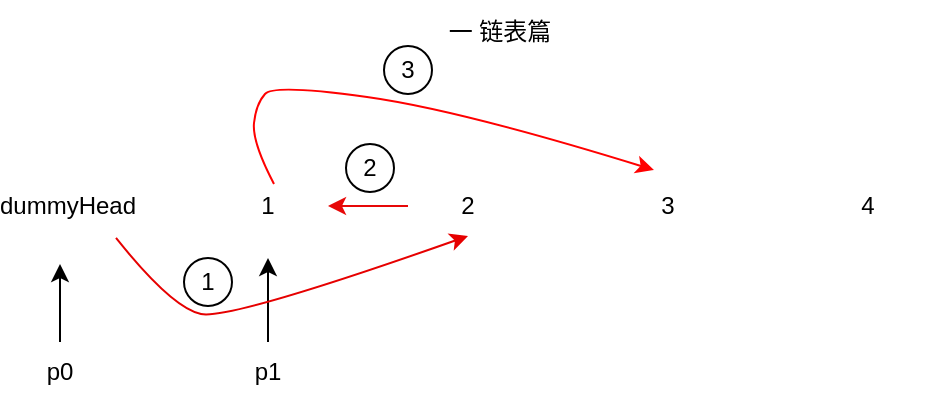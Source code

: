<mxfile version="20.8.23" type="github">
  <diagram name="第 1 页" id="8bt8t2WGBS86yVQCXya8">
    <mxGraphModel dx="880" dy="452" grid="0" gridSize="10" guides="1" tooltips="1" connect="1" arrows="1" fold="1" page="1" pageScale="1" pageWidth="827" pageHeight="1169" math="0" shadow="0">
      <root>
        <mxCell id="0" />
        <mxCell id="1" parent="0" />
        <mxCell id="RhMgXzKjyQIhT9X3jhlK-2" value="1" style="text;html=1;strokeColor=none;fillColor=none;align=center;verticalAlign=middle;whiteSpace=wrap;rounded=0;" vertex="1" parent="1">
          <mxGeometry x="172" y="162" width="60" height="30" as="geometry" />
        </mxCell>
        <mxCell id="RhMgXzKjyQIhT9X3jhlK-16" style="edgeStyle=orthogonalEdgeStyle;rounded=0;orthogonalLoop=1;jettySize=auto;html=1;exitX=0;exitY=0.5;exitDx=0;exitDy=0;strokeColor=#e70808;" edge="1" parent="1" source="RhMgXzKjyQIhT9X3jhlK-3" target="RhMgXzKjyQIhT9X3jhlK-2">
          <mxGeometry relative="1" as="geometry" />
        </mxCell>
        <mxCell id="RhMgXzKjyQIhT9X3jhlK-3" value="2" style="text;html=1;strokeColor=none;fillColor=none;align=center;verticalAlign=middle;whiteSpace=wrap;rounded=0;" vertex="1" parent="1">
          <mxGeometry x="272" y="162" width="60" height="30" as="geometry" />
        </mxCell>
        <mxCell id="RhMgXzKjyQIhT9X3jhlK-4" value="3" style="text;html=1;strokeColor=none;fillColor=none;align=center;verticalAlign=middle;whiteSpace=wrap;rounded=0;" vertex="1" parent="1">
          <mxGeometry x="372" y="162" width="60" height="30" as="geometry" />
        </mxCell>
        <mxCell id="RhMgXzKjyQIhT9X3jhlK-5" value="4" style="text;html=1;strokeColor=none;fillColor=none;align=center;verticalAlign=middle;whiteSpace=wrap;rounded=0;" vertex="1" parent="1">
          <mxGeometry x="472" y="162" width="60" height="30" as="geometry" />
        </mxCell>
        <mxCell id="RhMgXzKjyQIhT9X3jhlK-6" value="dummyHead" style="text;html=1;strokeColor=none;fillColor=none;align=center;verticalAlign=middle;whiteSpace=wrap;rounded=0;" vertex="1" parent="1">
          <mxGeometry x="72" y="162" width="60" height="30" as="geometry" />
        </mxCell>
        <mxCell id="RhMgXzKjyQIhT9X3jhlK-7" value="一 链表篇" style="text;html=1;strokeColor=none;fillColor=none;align=center;verticalAlign=middle;whiteSpace=wrap;rounded=0;" vertex="1" parent="1">
          <mxGeometry x="265" y="74" width="106" height="32" as="geometry" />
        </mxCell>
        <mxCell id="RhMgXzKjyQIhT9X3jhlK-10" style="edgeStyle=orthogonalEdgeStyle;rounded=0;orthogonalLoop=1;jettySize=auto;html=1;exitX=0.5;exitY=0;exitDx=0;exitDy=0;" edge="1" parent="1" source="RhMgXzKjyQIhT9X3jhlK-8">
          <mxGeometry relative="1" as="geometry">
            <mxPoint x="98" y="206" as="targetPoint" />
          </mxGeometry>
        </mxCell>
        <mxCell id="RhMgXzKjyQIhT9X3jhlK-8" value="p0" style="text;html=1;strokeColor=none;fillColor=none;align=center;verticalAlign=middle;whiteSpace=wrap;rounded=0;" vertex="1" parent="1">
          <mxGeometry x="68" y="245" width="60" height="30" as="geometry" />
        </mxCell>
        <mxCell id="RhMgXzKjyQIhT9X3jhlK-11" style="edgeStyle=orthogonalEdgeStyle;rounded=0;orthogonalLoop=1;jettySize=auto;html=1;exitX=0.5;exitY=0;exitDx=0;exitDy=0;" edge="1" parent="1" source="RhMgXzKjyQIhT9X3jhlK-9">
          <mxGeometry relative="1" as="geometry">
            <mxPoint x="202" y="203" as="targetPoint" />
          </mxGeometry>
        </mxCell>
        <mxCell id="RhMgXzKjyQIhT9X3jhlK-9" value="p1" style="text;html=1;strokeColor=none;fillColor=none;align=center;verticalAlign=middle;whiteSpace=wrap;rounded=0;" vertex="1" parent="1">
          <mxGeometry x="172" y="245" width="60" height="30" as="geometry" />
        </mxCell>
        <mxCell id="RhMgXzKjyQIhT9X3jhlK-14" value="" style="curved=1;endArrow=classic;html=1;rounded=0;entryX=0.5;entryY=1;entryDx=0;entryDy=0;exitX=0.9;exitY=1.033;exitDx=0;exitDy=0;exitPerimeter=0;strokeColor=#e60000;" edge="1" parent="1" source="RhMgXzKjyQIhT9X3jhlK-6" target="RhMgXzKjyQIhT9X3jhlK-3">
          <mxGeometry width="50" height="50" relative="1" as="geometry">
            <mxPoint x="141" y="242" as="sourcePoint" />
            <mxPoint x="191" y="192" as="targetPoint" />
            <Array as="points">
              <mxPoint x="154" y="228" />
              <mxPoint x="183" y="234" />
            </Array>
          </mxGeometry>
        </mxCell>
        <mxCell id="RhMgXzKjyQIhT9X3jhlK-17" value="" style="curved=1;endArrow=classic;html=1;rounded=0;entryX=0.383;entryY=-0.1;entryDx=0;entryDy=0;entryPerimeter=0;strokeColor=#FF0000;" edge="1" parent="1" target="RhMgXzKjyQIhT9X3jhlK-4">
          <mxGeometry width="50" height="50" relative="1" as="geometry">
            <mxPoint x="205" y="166" as="sourcePoint" />
            <mxPoint x="255" y="116" as="targetPoint" />
            <Array as="points">
              <mxPoint x="194" y="145" />
              <mxPoint x="196" y="126" />
              <mxPoint x="205" y="116" />
              <mxPoint x="298" y="129" />
            </Array>
          </mxGeometry>
        </mxCell>
        <mxCell id="RhMgXzKjyQIhT9X3jhlK-19" value="1" style="ellipse;whiteSpace=wrap;html=1;aspect=fixed;" vertex="1" parent="1">
          <mxGeometry x="160" y="203" width="24" height="24" as="geometry" />
        </mxCell>
        <mxCell id="RhMgXzKjyQIhT9X3jhlK-21" value="2" style="ellipse;whiteSpace=wrap;html=1;aspect=fixed;" vertex="1" parent="1">
          <mxGeometry x="241" y="146" width="24" height="24" as="geometry" />
        </mxCell>
        <mxCell id="RhMgXzKjyQIhT9X3jhlK-22" value="3" style="ellipse;whiteSpace=wrap;html=1;aspect=fixed;" vertex="1" parent="1">
          <mxGeometry x="260" y="97" width="24" height="24" as="geometry" />
        </mxCell>
      </root>
    </mxGraphModel>
  </diagram>
</mxfile>
